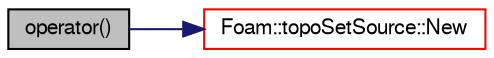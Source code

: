 digraph "operator()"
{
  bgcolor="transparent";
  edge [fontname="FreeSans",fontsize="10",labelfontname="FreeSans",labelfontsize="10"];
  node [fontname="FreeSans",fontsize="10",shape=record];
  rankdir="LR";
  Node2 [label="operator()",height=0.2,width=0.4,color="black", fillcolor="grey75", style="filled", fontcolor="black"];
  Node2 -> Node3 [color="midnightblue",fontsize="10",style="solid",fontname="FreeSans"];
  Node3 [label="Foam::topoSetSource::New",height=0.2,width=0.4,color="red",URL="$a25466.html#ac8551e9595c7e41ae6148ee4d893c105",tooltip="Return a reference to the selected topoSetSource. "];
}
